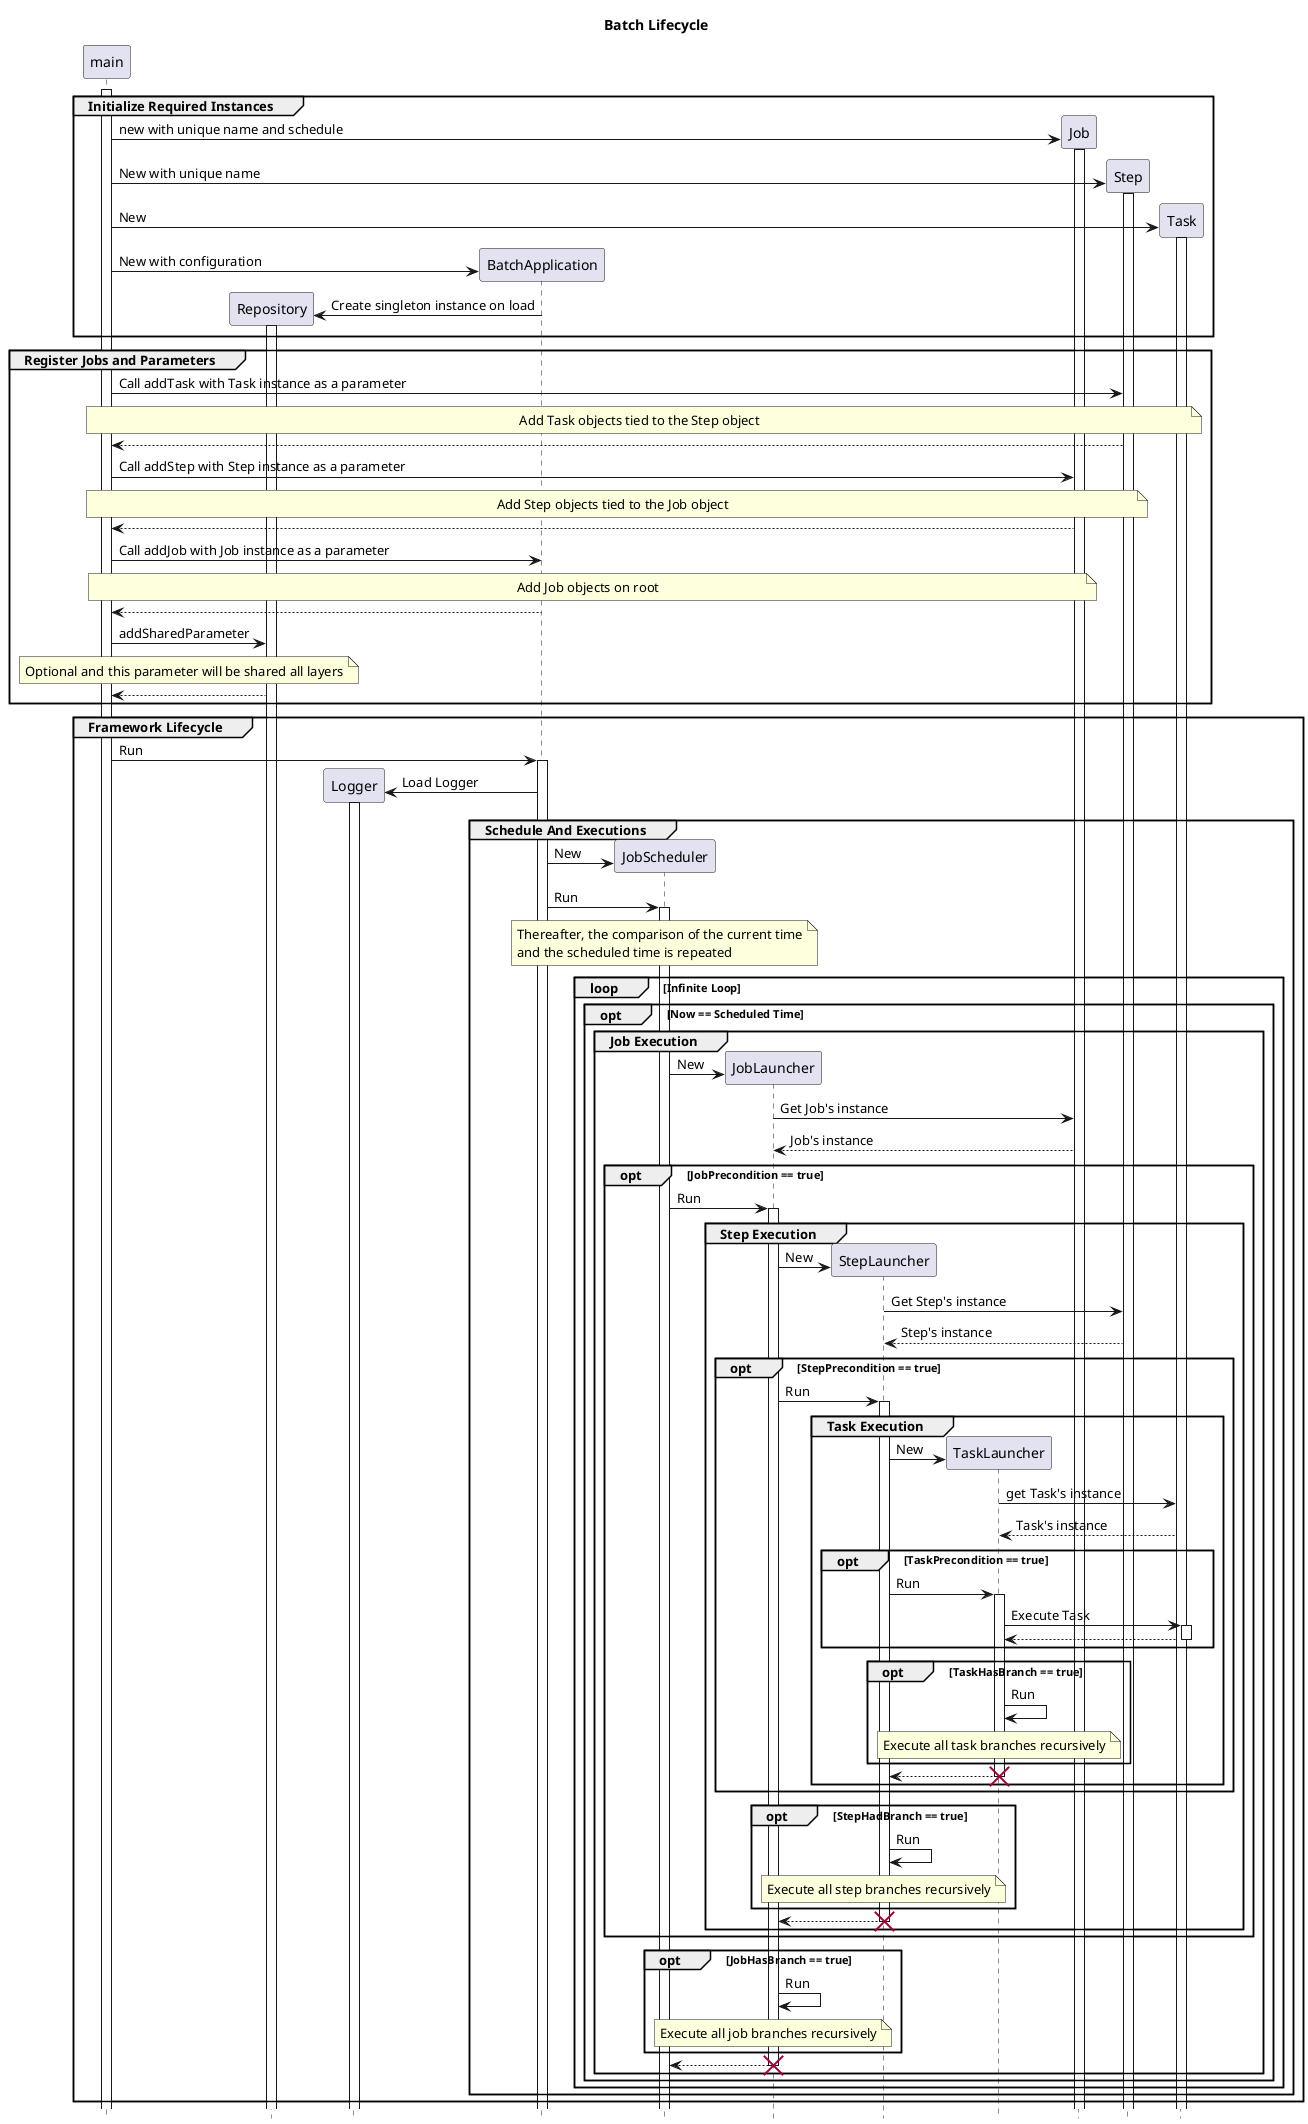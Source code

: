 @startuml Batch Lifecycle
title Batch Lifecycle

hide footbox
participant main
participant Repository
participant Logger
participant BatchApplication
participant JobScheduler
participant JobLauncher
participant StepLauncher
participant TaskLauncher
participant Job
participant Step
participant Task

activate main

group Initialize Required Instances
    create Job
    main -> Job: new with unique name and schedule
    activate Job
    create Step
    main -> Step: New with unique name
    activate Step

    create Task
    main -> Task: New
    activate Task

    create BatchApplication
    main -> BatchApplication: New with configuration

    create Repository
    BatchApplication -> Repository: Create singleton instance on load
    activate Repository
end

group Register Jobs and Parameters
    main -> Step: Call addTask with Task instance as a parameter
    note over main, Task: Add Task objects tied to the Step object
    main <-- Step

    main -> Job: Call addStep with Step instance as a parameter
    note over main, Step: Add Step objects tied to the Job object
    main <-- Job

    main -> BatchApplication: Call addJob with Job instance as a parameter
    note over main, Job: Add Job objects on root
    main <-- BatchApplication

    main -> Repository: addSharedParameter
    note over main, Repository: Optional and this parameter will be shared all layers
    main <-- Repository
end

group Framework Lifecycle
    main -> BatchApplication: Run
    activate BatchApplication

    create Logger
    BatchApplication -> Logger: Load Logger
    activate Logger

    group Schedule And Executions
        create JobScheduler
        BatchApplication -> JobScheduler: New
        BatchApplication -> JobScheduler: Run
        activate JobScheduler

        note over JobScheduler
            Thereafter, the comparison of the current time
            and the scheduled time is repeated
        end note

        loop Infinite Loop
            opt Now == Scheduled Time
                group Job Execution
                    create JobLauncher
                    JobScheduler -> JobLauncher: New
                    JobLauncher -> Job: Get Job's instance
                    JobLauncher <-- Job: Job's instance

                    opt JobPrecondition == true
                        JobScheduler -> JobLauncher: Run

                        activate JobLauncher

                        group Step Execution
                            create StepLauncher
                            JobLauncher -> StepLauncher: New
                            StepLauncher -> Step: Get Step's instance
                            StepLauncher <-- Step: Step's instance

                            opt StepPrecondition == true
                                JobLauncher -> StepLauncher: Run
                                activate StepLauncher

                                group Task Execution
                                    create TaskLauncher
                                    StepLauncher -> TaskLauncher: New
                                    TaskLauncher -> Task: get Task's instance
                                    TaskLauncher <-- Task: Task's instance

                                    opt TaskPrecondition == true
                                        StepLauncher -> TaskLauncher: Run
                                        activate TaskLauncher
                                        TaskLauncher -> Task: Execute Task
                                        activate Task
                                        TaskLauncher <-- Task
                                        deactivate Task
                                    end

                                    opt TaskHasBranch == true
                                        TaskLauncher -> TaskLauncher: Run
                                        note over TaskLauncher: Execute all task branches recursively
                                    end
                                                                                                        StepLauncher <-- TaskLauncher
                                    deactivate TaskLauncher
                                    destroy TaskLauncher
                                end
                            end

                            opt StepHadBranch == true
                                StepLauncher -> StepLauncher: Run
                                note over StepLauncher: Execute all step branches recursively
                            end

                            JobLauncher <-- StepLauncher
                            deactivate StepLauncher
                            destroy StepLauncher
                        end
                    end

                    opt JobHasBranch == true
                        JobLauncher -> JobLauncher: Run
                        note over JobLauncher: Execute all job branches recursively
                    end

                    JobScheduler <-- JobLauncher
                    deactivate JobLauncher
                    destroy JobLauncher
                end
            end
        end
    end
end
@enduml

